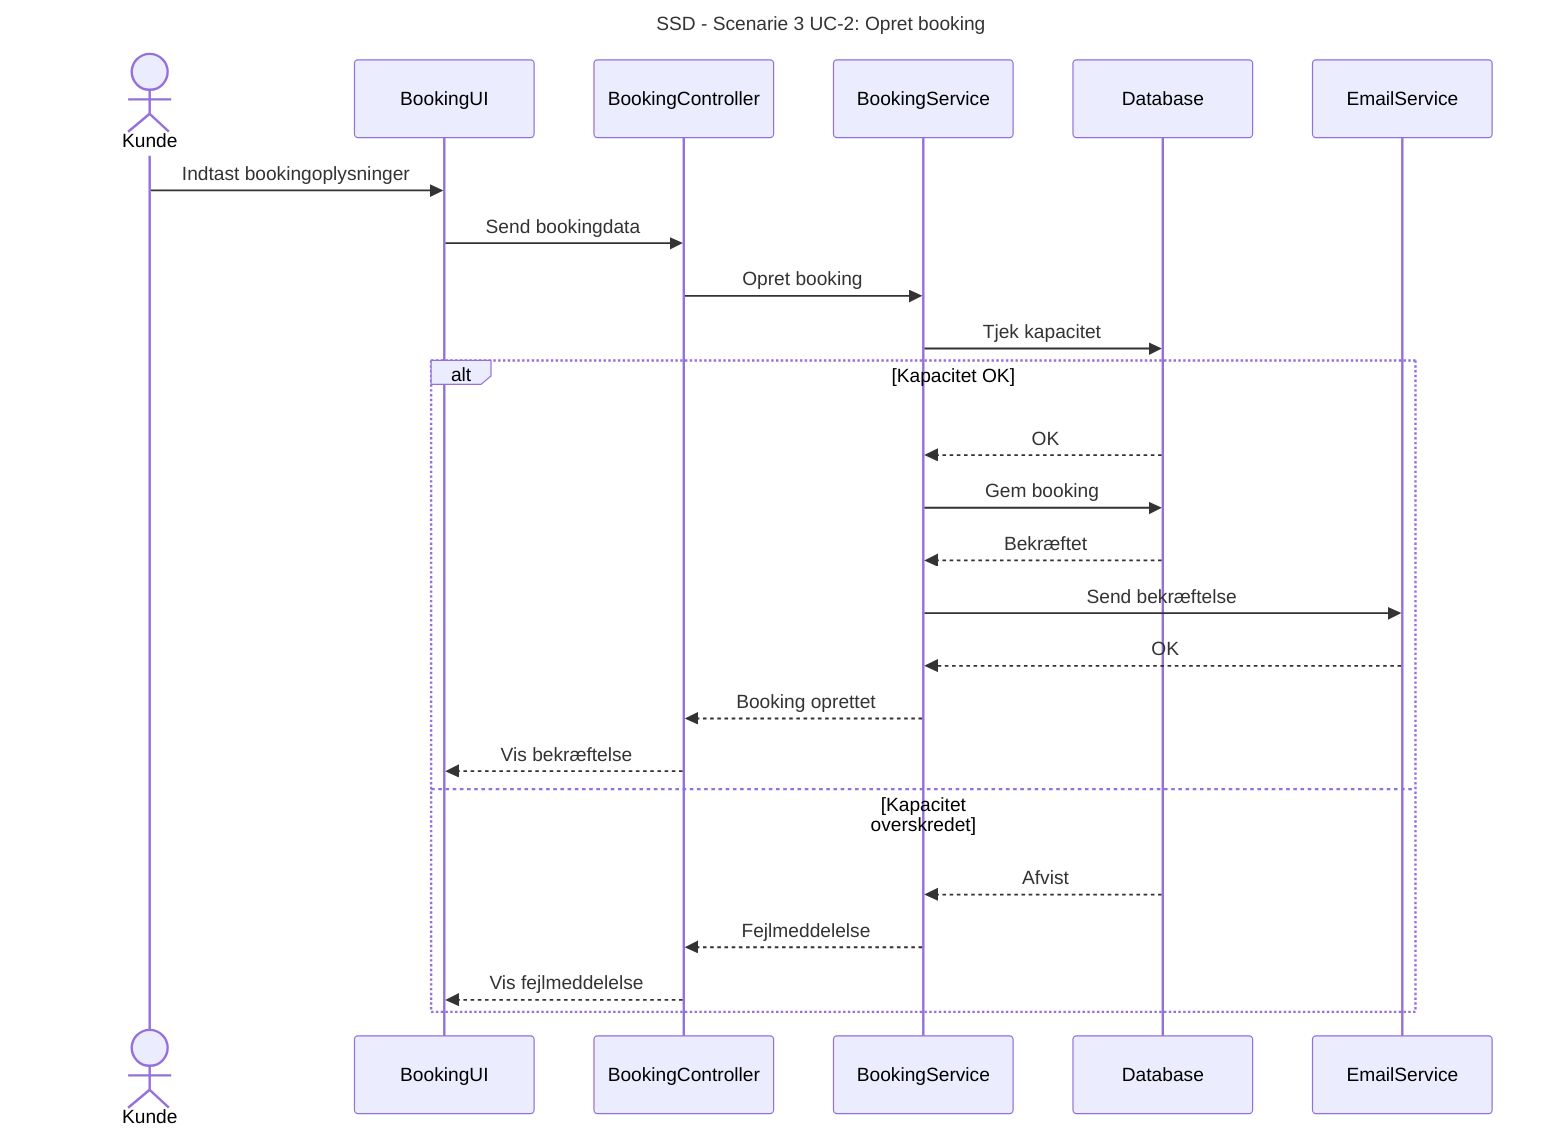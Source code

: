 sequenceDiagram 
    title SSD - Scenarie 3 UC-2: Opret booking
    actor Kunde
    participant BookingUI
    participant BookingController
    participant BookingService
    participant Database
    participant EmailService

    Kunde->>BookingUI: Indtast bookingoplysninger
    BookingUI->>BookingController: Send bookingdata
    BookingController->>BookingService: Opret booking
    BookingService->>Database: Tjek kapacitet
    alt Kapacitet OK
        Database-->>BookingService: OK
        BookingService->>Database: Gem booking
        Database-->>BookingService: Bekræftet
        BookingService->>EmailService: Send bekræftelse
        EmailService-->>BookingService: OK
        BookingService-->>BookingController: Booking oprettet
        BookingController-->>BookingUI: Vis bekræftelse
    else Kapacitet overskredet
        Database-->>BookingService: Afvist
        BookingService-->>BookingController: Fejlmeddelelse
        BookingController-->>BookingUI: Vis fejlmeddelelse
    end
